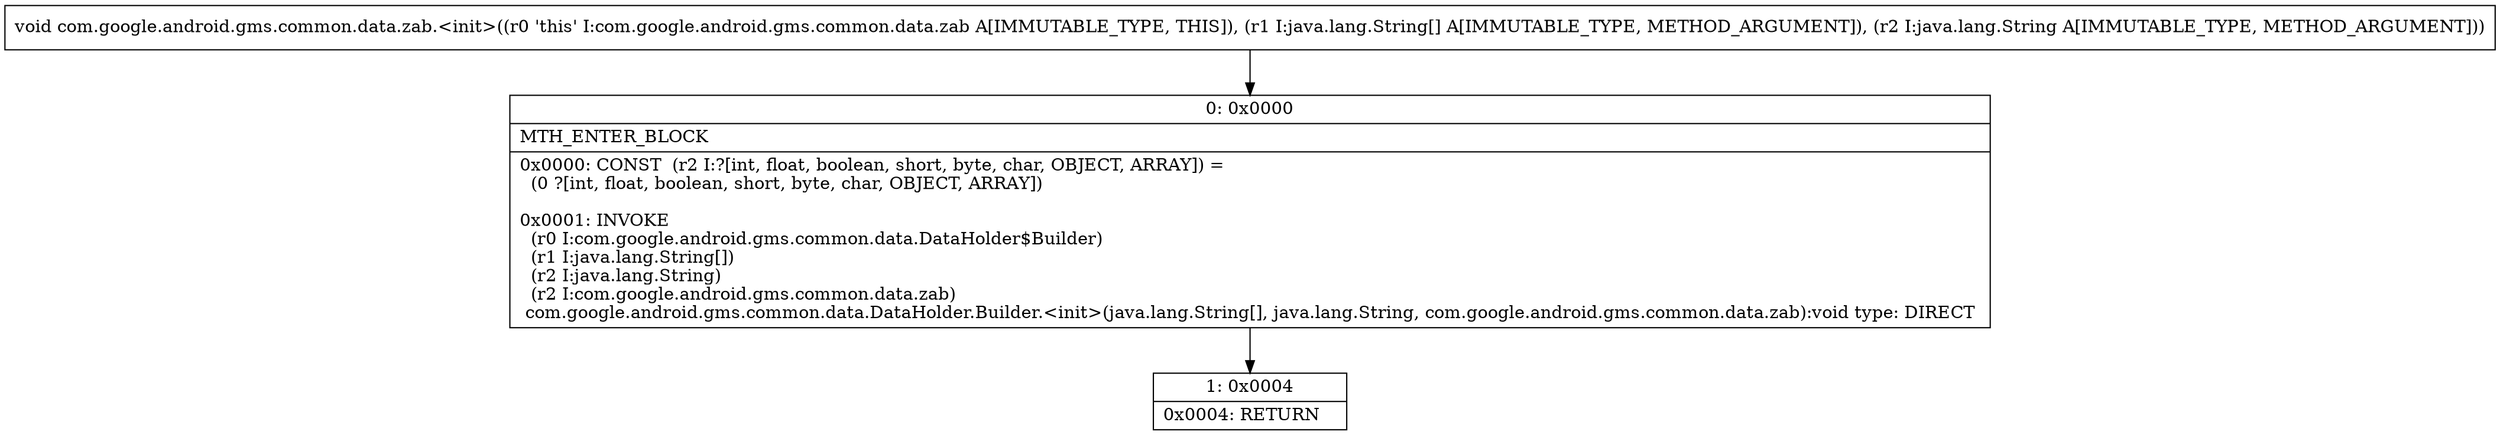 digraph "CFG forcom.google.android.gms.common.data.zab.\<init\>([Ljava\/lang\/String;Ljava\/lang\/String;)V" {
Node_0 [shape=record,label="{0\:\ 0x0000|MTH_ENTER_BLOCK\l|0x0000: CONST  (r2 I:?[int, float, boolean, short, byte, char, OBJECT, ARRAY]) = \l  (0 ?[int, float, boolean, short, byte, char, OBJECT, ARRAY])\l \l0x0001: INVOKE  \l  (r0 I:com.google.android.gms.common.data.DataHolder$Builder)\l  (r1 I:java.lang.String[])\l  (r2 I:java.lang.String)\l  (r2 I:com.google.android.gms.common.data.zab)\l com.google.android.gms.common.data.DataHolder.Builder.\<init\>(java.lang.String[], java.lang.String, com.google.android.gms.common.data.zab):void type: DIRECT \l}"];
Node_1 [shape=record,label="{1\:\ 0x0004|0x0004: RETURN   \l}"];
MethodNode[shape=record,label="{void com.google.android.gms.common.data.zab.\<init\>((r0 'this' I:com.google.android.gms.common.data.zab A[IMMUTABLE_TYPE, THIS]), (r1 I:java.lang.String[] A[IMMUTABLE_TYPE, METHOD_ARGUMENT]), (r2 I:java.lang.String A[IMMUTABLE_TYPE, METHOD_ARGUMENT])) }"];
MethodNode -> Node_0;
Node_0 -> Node_1;
}

